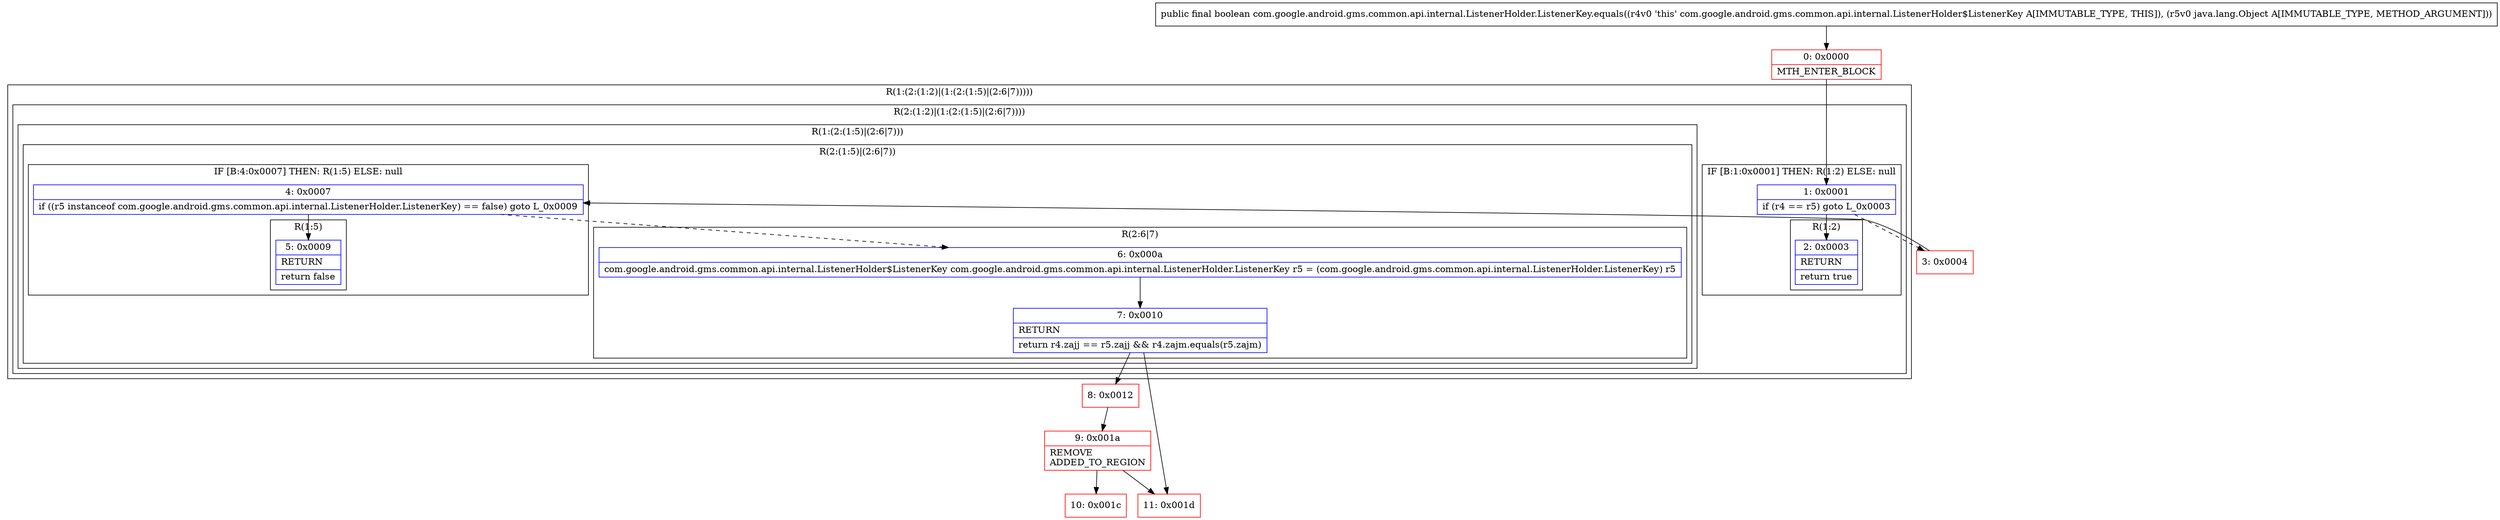digraph "CFG forcom.google.android.gms.common.api.internal.ListenerHolder.ListenerKey.equals(Ljava\/lang\/Object;)Z" {
subgraph cluster_Region_1855953251 {
label = "R(1:(2:(1:2)|(1:(2:(1:5)|(2:6|7)))))";
node [shape=record,color=blue];
subgraph cluster_Region_1443077613 {
label = "R(2:(1:2)|(1:(2:(1:5)|(2:6|7))))";
node [shape=record,color=blue];
subgraph cluster_IfRegion_1292601774 {
label = "IF [B:1:0x0001] THEN: R(1:2) ELSE: null";
node [shape=record,color=blue];
Node_1 [shape=record,label="{1\:\ 0x0001|if (r4 == r5) goto L_0x0003\l}"];
subgraph cluster_Region_1333453879 {
label = "R(1:2)";
node [shape=record,color=blue];
Node_2 [shape=record,label="{2\:\ 0x0003|RETURN\l|return true\l}"];
}
}
subgraph cluster_Region_1564227642 {
label = "R(1:(2:(1:5)|(2:6|7)))";
node [shape=record,color=blue];
subgraph cluster_Region_395979397 {
label = "R(2:(1:5)|(2:6|7))";
node [shape=record,color=blue];
subgraph cluster_IfRegion_105748257 {
label = "IF [B:4:0x0007] THEN: R(1:5) ELSE: null";
node [shape=record,color=blue];
Node_4 [shape=record,label="{4\:\ 0x0007|if ((r5 instanceof com.google.android.gms.common.api.internal.ListenerHolder.ListenerKey) == false) goto L_0x0009\l}"];
subgraph cluster_Region_512655491 {
label = "R(1:5)";
node [shape=record,color=blue];
Node_5 [shape=record,label="{5\:\ 0x0009|RETURN\l|return false\l}"];
}
}
subgraph cluster_Region_281563775 {
label = "R(2:6|7)";
node [shape=record,color=blue];
Node_6 [shape=record,label="{6\:\ 0x000a|com.google.android.gms.common.api.internal.ListenerHolder$ListenerKey com.google.android.gms.common.api.internal.ListenerHolder.ListenerKey r5 = (com.google.android.gms.common.api.internal.ListenerHolder.ListenerKey) r5\l}"];
Node_7 [shape=record,label="{7\:\ 0x0010|RETURN\l|return r4.zajj == r5.zajj && r4.zajm.equals(r5.zajm)\l}"];
}
}
}
}
}
Node_0 [shape=record,color=red,label="{0\:\ 0x0000|MTH_ENTER_BLOCK\l}"];
Node_3 [shape=record,color=red,label="{3\:\ 0x0004}"];
Node_8 [shape=record,color=red,label="{8\:\ 0x0012}"];
Node_9 [shape=record,color=red,label="{9\:\ 0x001a|REMOVE\lADDED_TO_REGION\l}"];
Node_10 [shape=record,color=red,label="{10\:\ 0x001c}"];
Node_11 [shape=record,color=red,label="{11\:\ 0x001d}"];
MethodNode[shape=record,label="{public final boolean com.google.android.gms.common.api.internal.ListenerHolder.ListenerKey.equals((r4v0 'this' com.google.android.gms.common.api.internal.ListenerHolder$ListenerKey A[IMMUTABLE_TYPE, THIS]), (r5v0 java.lang.Object A[IMMUTABLE_TYPE, METHOD_ARGUMENT])) }"];
MethodNode -> Node_0;
Node_1 -> Node_2;
Node_1 -> Node_3[style=dashed];
Node_4 -> Node_5;
Node_4 -> Node_6[style=dashed];
Node_6 -> Node_7;
Node_7 -> Node_8;
Node_7 -> Node_11;
Node_0 -> Node_1;
Node_3 -> Node_4;
Node_8 -> Node_9;
Node_9 -> Node_10;
Node_9 -> Node_11;
}

